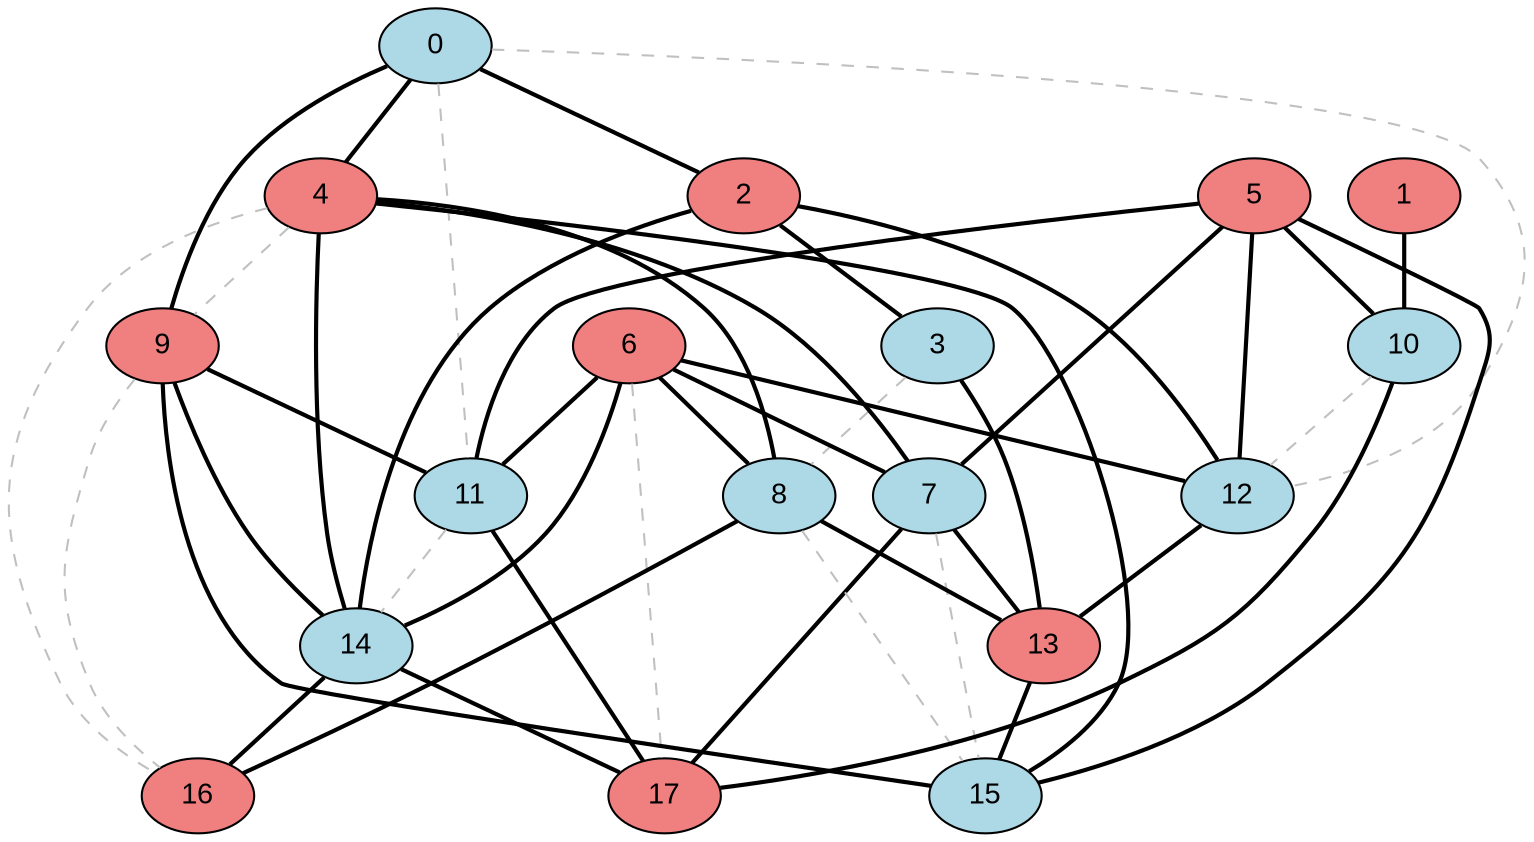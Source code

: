 graph MaxCutBruteForce {
  node [style=filled, fontname="Arial"];
  0 [fillcolor=lightblue];
  1 [fillcolor=lightcoral];
  2 [fillcolor=lightcoral];
  3 [fillcolor=lightblue];
  4 [fillcolor=lightcoral];
  5 [fillcolor=lightcoral];
  6 [fillcolor=lightcoral];
  7 [fillcolor=lightblue];
  8 [fillcolor=lightblue];
  9 [fillcolor=lightcoral];
  10 [fillcolor=lightblue];
  11 [fillcolor=lightblue];
  12 [fillcolor=lightblue];
  13 [fillcolor=lightcoral];
  14 [fillcolor=lightblue];
  15 [fillcolor=lightblue];
  16 [fillcolor=lightcoral];
  17 [fillcolor=lightcoral];
  0 -- 2 [color=black, style=bold];
  0 -- 4 [color=black, style=bold];
  0 -- 9 [color=black, style=bold];
  0 -- 11 [color=gray, style=dashed];
  0 -- 12 [color=gray, style=dashed];
  1 -- 10 [color=black, style=bold];
  2 -- 3 [color=black, style=bold];
  2 -- 12 [color=black, style=bold];
  2 -- 14 [color=black, style=bold];
  3 -- 8 [color=gray, style=dashed];
  3 -- 13 [color=black, style=bold];
  4 -- 7 [color=black, style=bold];
  4 -- 8 [color=black, style=bold];
  4 -- 9 [color=gray, style=dashed];
  4 -- 14 [color=black, style=bold];
  4 -- 15 [color=black, style=bold];
  4 -- 16 [color=gray, style=dashed];
  5 -- 7 [color=black, style=bold];
  5 -- 10 [color=black, style=bold];
  5 -- 11 [color=black, style=bold];
  5 -- 12 [color=black, style=bold];
  5 -- 15 [color=black, style=bold];
  6 -- 7 [color=black, style=bold];
  6 -- 8 [color=black, style=bold];
  6 -- 11 [color=black, style=bold];
  6 -- 12 [color=black, style=bold];
  6 -- 14 [color=black, style=bold];
  6 -- 17 [color=gray, style=dashed];
  7 -- 13 [color=black, style=bold];
  7 -- 15 [color=gray, style=dashed];
  7 -- 17 [color=black, style=bold];
  8 -- 13 [color=black, style=bold];
  8 -- 15 [color=gray, style=dashed];
  8 -- 16 [color=black, style=bold];
  9 -- 11 [color=black, style=bold];
  9 -- 14 [color=black, style=bold];
  9 -- 15 [color=black, style=bold];
  9 -- 16 [color=gray, style=dashed];
  10 -- 12 [color=gray, style=dashed];
  10 -- 17 [color=black, style=bold];
  11 -- 14 [color=gray, style=dashed];
  11 -- 17 [color=black, style=bold];
  12 -- 13 [color=black, style=bold];
  13 -- 15 [color=black, style=bold];
  14 -- 16 [color=black, style=bold];
  14 -- 17 [color=black, style=bold];
}
